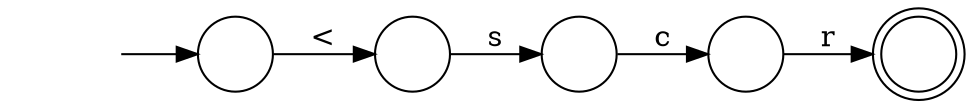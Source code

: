 digraph Automaton {
  rankdir = LR;
  0 [shape=circle,label=""];
  0 -> 3 [label="c"]
  1 [shape=circle,label=""];
  initial [shape=plaintext,label=""];
  initial -> 1
  1 -> 4 [label="<"]
  2 [shape=doublecircle,label=""];
  3 [shape=circle,label=""];
  3 -> 2 [label="r"]
  4 [shape=circle,label=""];
  4 -> 0 [label="s"]
}

